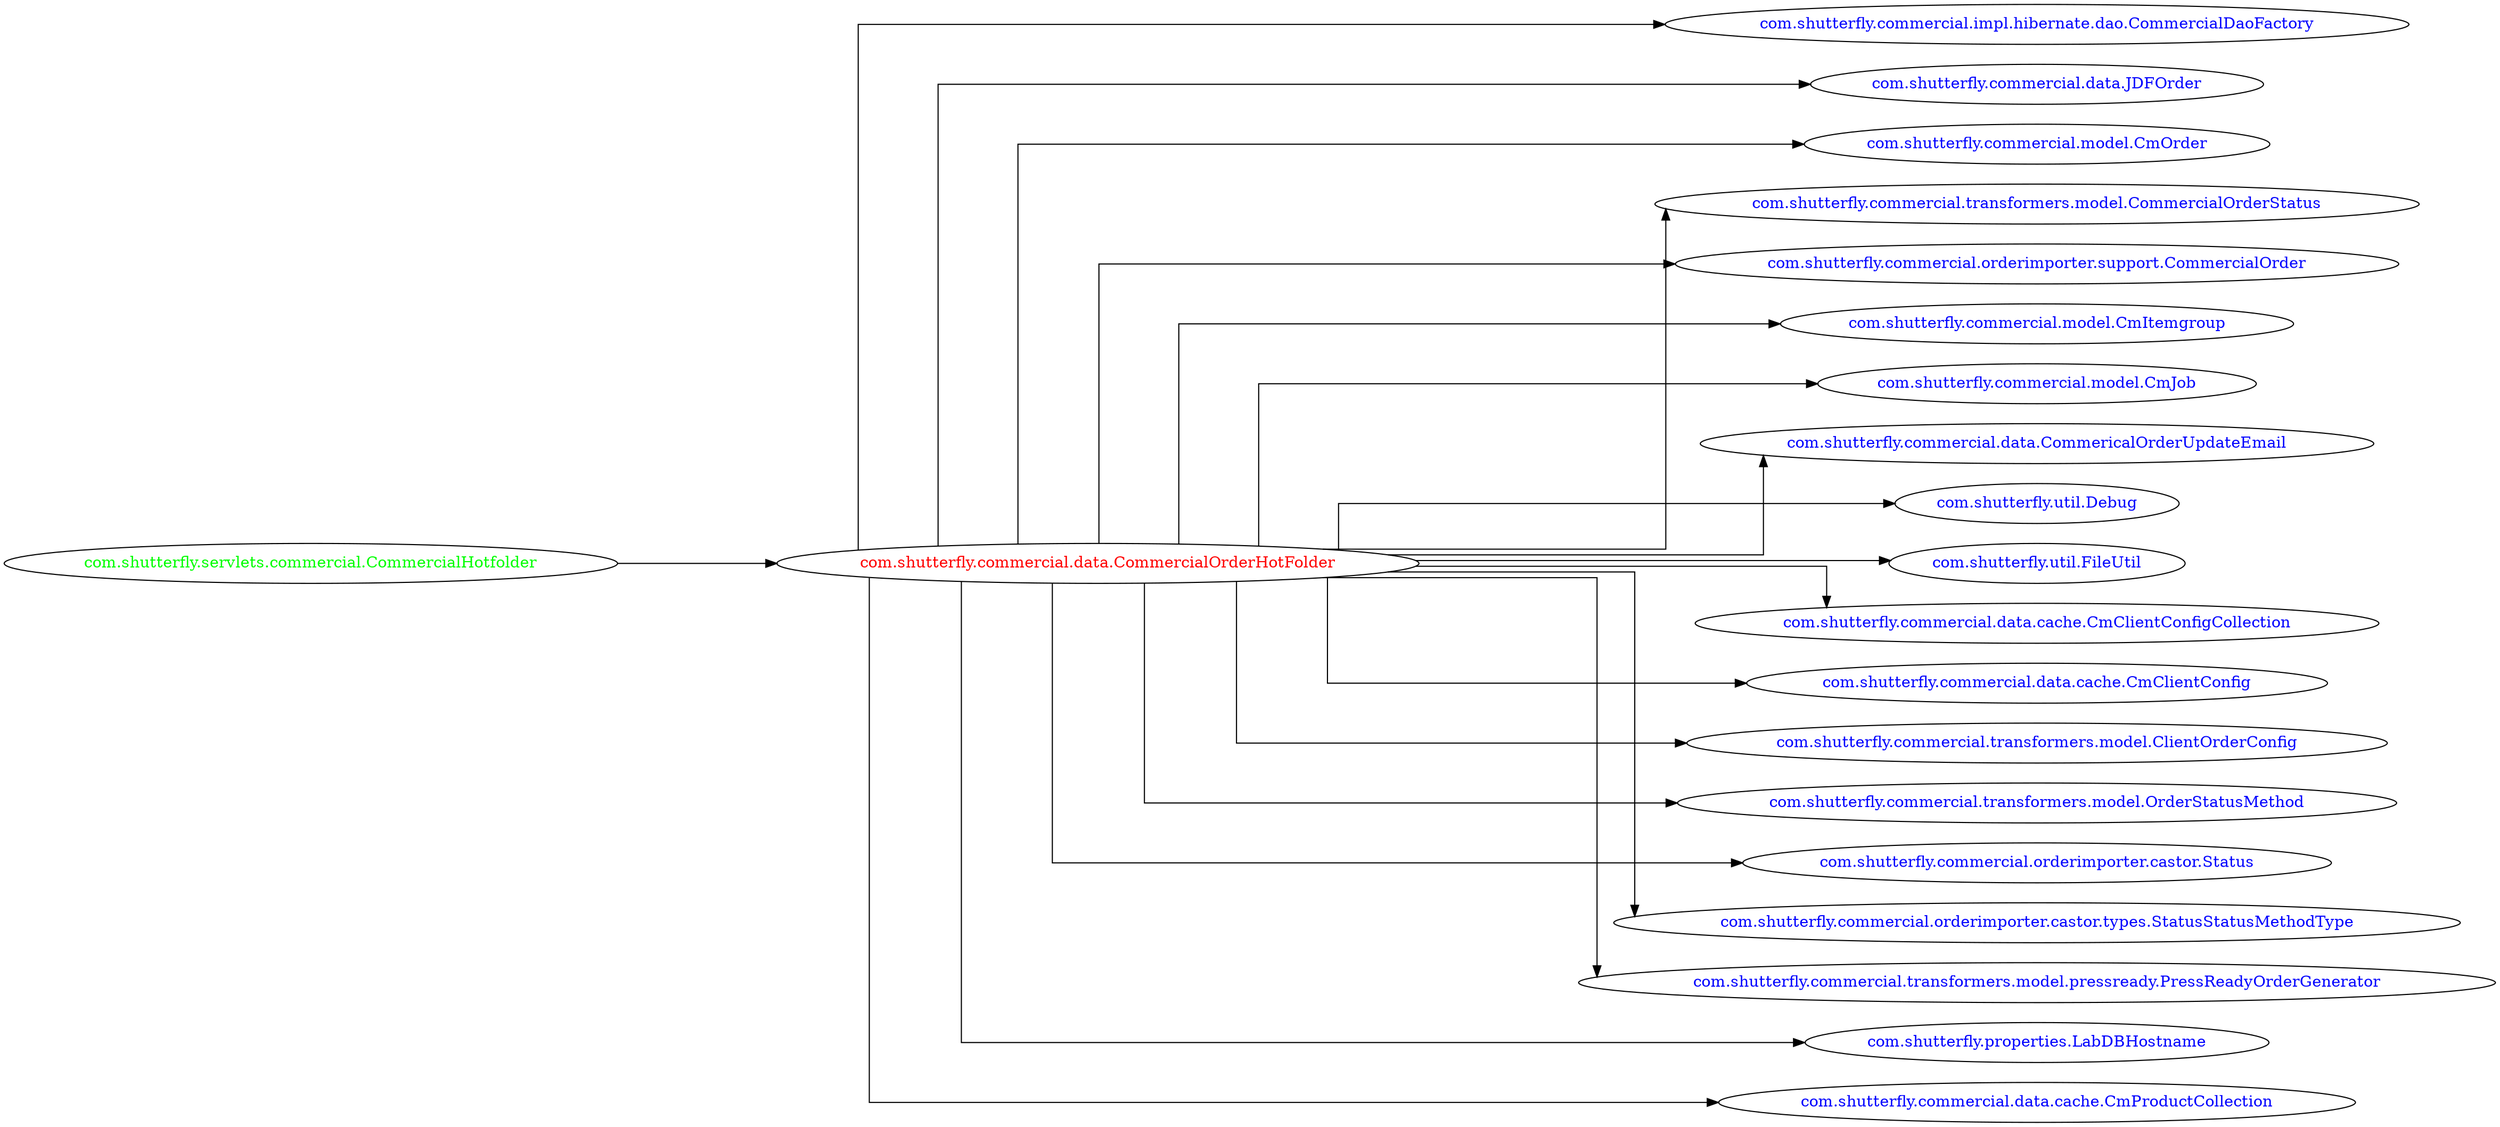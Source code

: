 digraph dependencyGraph {
 concentrate=true;
 ranksep="2.0";
 rankdir="LR"; 
 splines="ortho";
"com.shutterfly.commercial.data.CommercialOrderHotFolder" [fontcolor="red"];
"com.shutterfly.commercial.impl.hibernate.dao.CommercialDaoFactory" [ fontcolor="blue" ];
"com.shutterfly.commercial.data.CommercialOrderHotFolder"->"com.shutterfly.commercial.impl.hibernate.dao.CommercialDaoFactory";
"com.shutterfly.commercial.data.JDFOrder" [ fontcolor="blue" ];
"com.shutterfly.commercial.data.CommercialOrderHotFolder"->"com.shutterfly.commercial.data.JDFOrder";
"com.shutterfly.commercial.model.CmOrder" [ fontcolor="blue" ];
"com.shutterfly.commercial.data.CommercialOrderHotFolder"->"com.shutterfly.commercial.model.CmOrder";
"com.shutterfly.commercial.transformers.model.CommercialOrderStatus" [ fontcolor="blue" ];
"com.shutterfly.commercial.data.CommercialOrderHotFolder"->"com.shutterfly.commercial.transformers.model.CommercialOrderStatus";
"com.shutterfly.commercial.orderimporter.support.CommercialOrder" [ fontcolor="blue" ];
"com.shutterfly.commercial.data.CommercialOrderHotFolder"->"com.shutterfly.commercial.orderimporter.support.CommercialOrder";
"com.shutterfly.commercial.model.CmItemgroup" [ fontcolor="blue" ];
"com.shutterfly.commercial.data.CommercialOrderHotFolder"->"com.shutterfly.commercial.model.CmItemgroup";
"com.shutterfly.commercial.model.CmJob" [ fontcolor="blue" ];
"com.shutterfly.commercial.data.CommercialOrderHotFolder"->"com.shutterfly.commercial.model.CmJob";
"com.shutterfly.commercial.data.CommericalOrderUpdateEmail" [ fontcolor="blue" ];
"com.shutterfly.commercial.data.CommercialOrderHotFolder"->"com.shutterfly.commercial.data.CommericalOrderUpdateEmail";
"com.shutterfly.util.Debug" [ fontcolor="blue" ];
"com.shutterfly.commercial.data.CommercialOrderHotFolder"->"com.shutterfly.util.Debug";
"com.shutterfly.util.FileUtil" [ fontcolor="blue" ];
"com.shutterfly.commercial.data.CommercialOrderHotFolder"->"com.shutterfly.util.FileUtil";
"com.shutterfly.commercial.data.cache.CmClientConfigCollection" [ fontcolor="blue" ];
"com.shutterfly.commercial.data.CommercialOrderHotFolder"->"com.shutterfly.commercial.data.cache.CmClientConfigCollection";
"com.shutterfly.commercial.data.cache.CmClientConfig" [ fontcolor="blue" ];
"com.shutterfly.commercial.data.CommercialOrderHotFolder"->"com.shutterfly.commercial.data.cache.CmClientConfig";
"com.shutterfly.commercial.transformers.model.ClientOrderConfig" [ fontcolor="blue" ];
"com.shutterfly.commercial.data.CommercialOrderHotFolder"->"com.shutterfly.commercial.transformers.model.ClientOrderConfig";
"com.shutterfly.commercial.transformers.model.OrderStatusMethod" [ fontcolor="blue" ];
"com.shutterfly.commercial.data.CommercialOrderHotFolder"->"com.shutterfly.commercial.transformers.model.OrderStatusMethod";
"com.shutterfly.commercial.orderimporter.castor.Status" [ fontcolor="blue" ];
"com.shutterfly.commercial.data.CommercialOrderHotFolder"->"com.shutterfly.commercial.orderimporter.castor.Status";
"com.shutterfly.commercial.orderimporter.castor.types.StatusStatusMethodType" [ fontcolor="blue" ];
"com.shutterfly.commercial.data.CommercialOrderHotFolder"->"com.shutterfly.commercial.orderimporter.castor.types.StatusStatusMethodType";
"com.shutterfly.commercial.transformers.model.pressready.PressReadyOrderGenerator" [ fontcolor="blue" ];
"com.shutterfly.commercial.data.CommercialOrderHotFolder"->"com.shutterfly.commercial.transformers.model.pressready.PressReadyOrderGenerator";
"com.shutterfly.properties.LabDBHostname" [ fontcolor="blue" ];
"com.shutterfly.commercial.data.CommercialOrderHotFolder"->"com.shutterfly.properties.LabDBHostname";
"com.shutterfly.commercial.data.cache.CmProductCollection" [ fontcolor="blue" ];
"com.shutterfly.commercial.data.CommercialOrderHotFolder"->"com.shutterfly.commercial.data.cache.CmProductCollection";
"com.shutterfly.servlets.commercial.CommercialHotfolder" [ fontcolor="green" ];
"com.shutterfly.servlets.commercial.CommercialHotfolder"->"com.shutterfly.commercial.data.CommercialOrderHotFolder";
}
